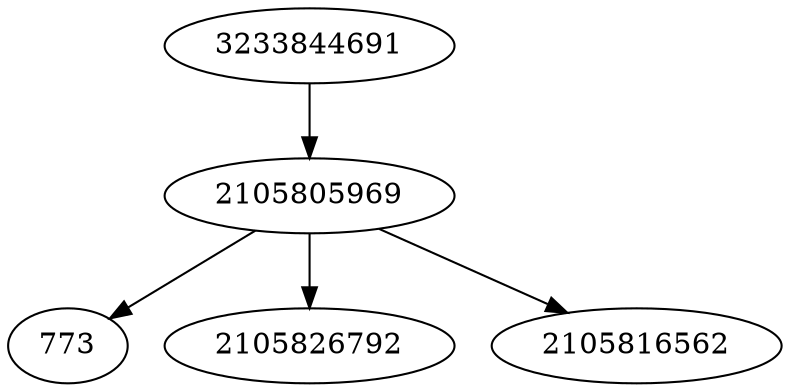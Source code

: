 strict digraph  {
773;
2105826792;
2105805969;
2105816562;
3233844691;
2105805969 -> 773;
2105805969 -> 2105826792;
2105805969 -> 2105816562;
3233844691 -> 2105805969;
}
